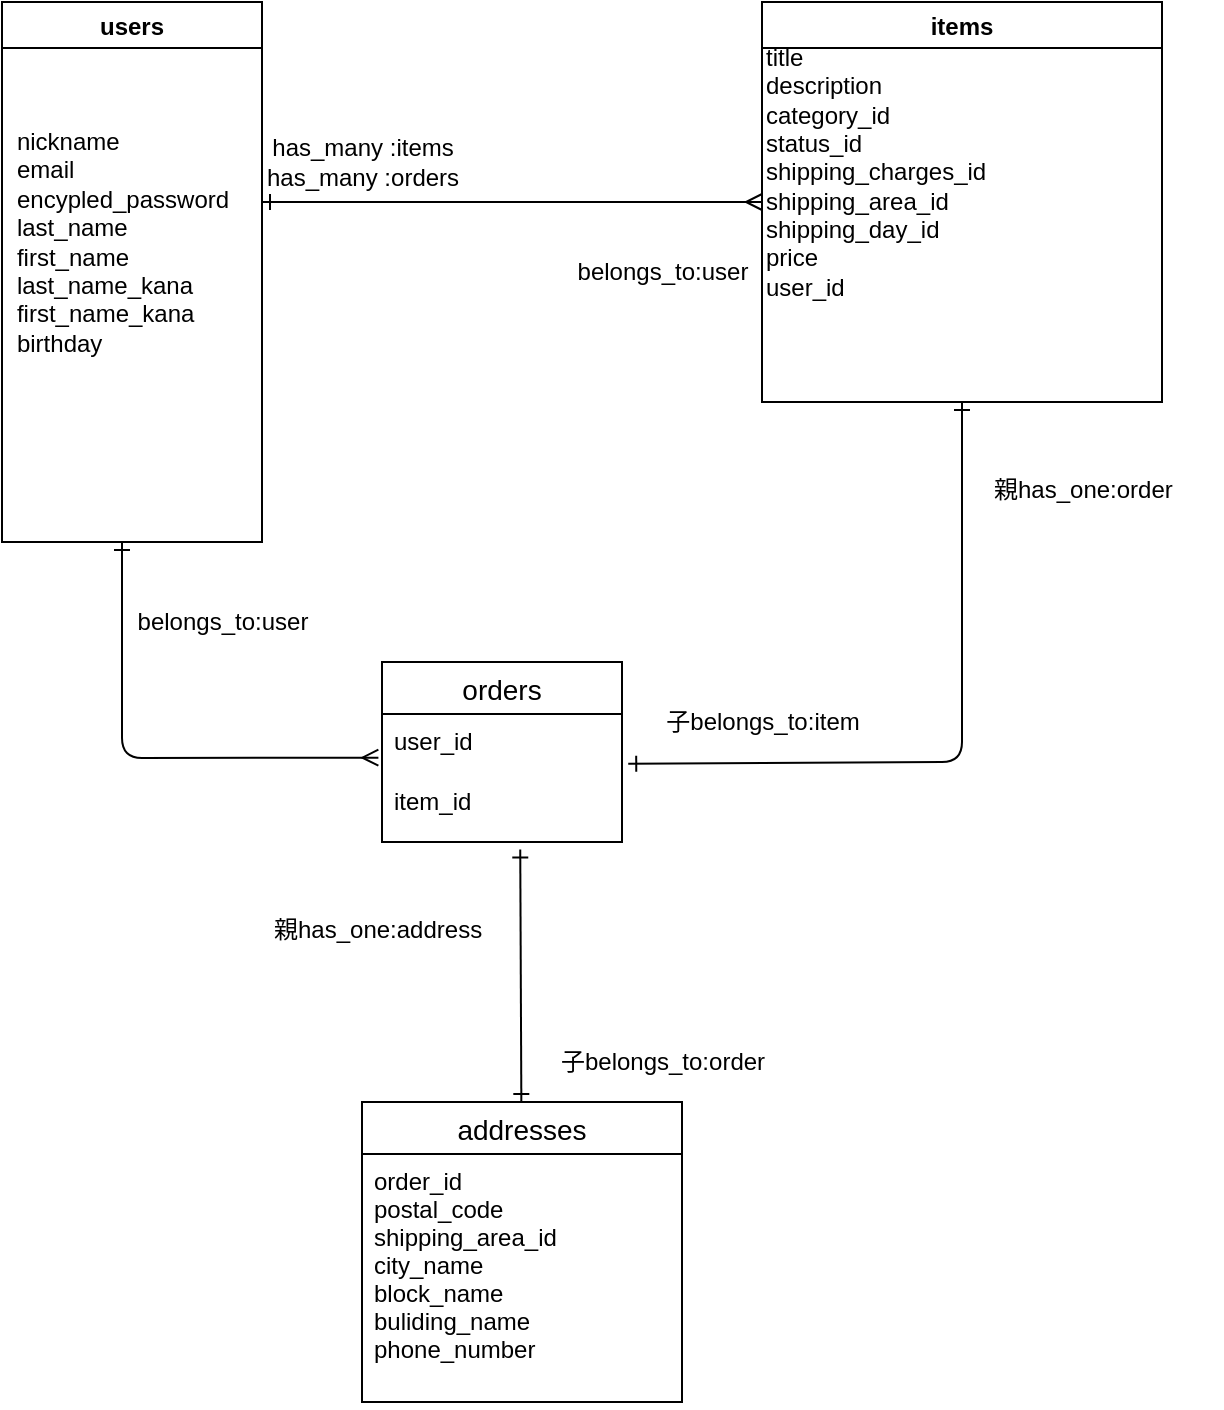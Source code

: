 <mxfile>
    <diagram id="1JlXUcEA9N3EgkqYeCAI" name="ページ1">
        <mxGraphModel dx="181" dy="342" grid="1" gridSize="10" guides="1" tooltips="1" connect="1" arrows="1" fold="1" page="1" pageScale="1" pageWidth="827" pageHeight="1169" math="0" shadow="0">
            <root>
                <mxCell id="0"/>
                <mxCell id="1" parent="0"/>
                <mxCell id="32" style="edgeStyle=none;html=1;entryX=0;entryY=0.5;entryDx=0;entryDy=0;endArrow=ERmany;endFill=0;startArrow=ERone;startFill=0;" edge="1" parent="1" target="13">
                    <mxGeometry relative="1" as="geometry">
                        <mxPoint x="150" y="440" as="sourcePoint"/>
                    </mxGeometry>
                </mxCell>
                <mxCell id="37" style="edgeStyle=none;html=1;entryX=-0.015;entryY=0.728;entryDx=0;entryDy=0;entryPerimeter=0;startArrow=ERone;startFill=0;endArrow=ERmany;endFill=0;" edge="1" parent="1" target="35">
                    <mxGeometry relative="1" as="geometry">
                        <mxPoint x="80" y="610" as="sourcePoint"/>
                        <Array as="points">
                            <mxPoint x="80" y="718"/>
                        </Array>
                    </mxGeometry>
                </mxCell>
                <mxCell id="11" value="users" style="swimlane;" parent="1" vertex="1">
                    <mxGeometry x="20" y="340" width="130" height="270" as="geometry"/>
                </mxCell>
                <mxCell id="12" value="&lt;div style=&quot;text-align: left&quot;&gt;&lt;span&gt;nickname&lt;/span&gt;&lt;/div&gt;&lt;div style=&quot;text-align: left&quot;&gt;&lt;span&gt;email&lt;/span&gt;&lt;/div&gt;&lt;div style=&quot;text-align: left&quot;&gt;&lt;span&gt;encypled_password&lt;/span&gt;&lt;/div&gt;&lt;div style=&quot;text-align: left&quot;&gt;&lt;span&gt;last_name&lt;/span&gt;&lt;/div&gt;&lt;div style=&quot;text-align: left&quot;&gt;&lt;span&gt;first_name&lt;/span&gt;&lt;/div&gt;&lt;div style=&quot;text-align: left&quot;&gt;&lt;span&gt;last_name_kana&lt;/span&gt;&lt;/div&gt;&lt;div style=&quot;text-align: left&quot;&gt;&lt;span&gt;first_name_kana&lt;/span&gt;&lt;/div&gt;&lt;div style=&quot;text-align: left&quot;&gt;&lt;span&gt;birthday&lt;/span&gt;&lt;/div&gt;" style="text;html=1;align=center;verticalAlign=middle;resizable=0;points=[];autosize=1;strokeColor=none;fillColor=none;" parent="11" vertex="1">
                    <mxGeometry y="60" width="120" height="120" as="geometry"/>
                </mxCell>
                <mxCell id="13" value="items" style="swimlane;" parent="1" vertex="1">
                    <mxGeometry x="400" y="340" width="200" height="200" as="geometry"/>
                </mxCell>
                <mxCell id="14" value="title&lt;br&gt;description&lt;br&gt;category_id&lt;br&gt;status_id&lt;br&gt;shipping_charges_id&lt;br&gt;shipping_area_id&lt;br&gt;shipping_day_id&lt;br&gt;price&lt;br&gt;user_id" style="text;html=1;align=left;verticalAlign=middle;resizable=0;points=[];autosize=1;strokeColor=none;fillColor=none;" parent="13" vertex="1">
                    <mxGeometry y="20" width="130" height="130" as="geometry"/>
                </mxCell>
                <mxCell id="33" value="orders" style="swimlane;fontStyle=0;childLayout=stackLayout;horizontal=1;startSize=26;horizontalStack=0;resizeParent=1;resizeParentMax=0;resizeLast=0;collapsible=1;marginBottom=0;align=center;fontSize=14;" vertex="1" parent="1">
                    <mxGeometry x="210" y="670" width="120" height="90" as="geometry"/>
                </mxCell>
                <mxCell id="35" value="user_id" style="text;strokeColor=none;fillColor=none;spacingLeft=4;spacingRight=4;overflow=hidden;rotatable=0;points=[[0,0.5],[1,0.5]];portConstraint=eastwest;fontSize=12;" vertex="1" parent="33">
                    <mxGeometry y="26" width="120" height="30" as="geometry"/>
                </mxCell>
                <mxCell id="36" value="item_id" style="text;strokeColor=none;fillColor=none;spacingLeft=4;spacingRight=4;overflow=hidden;rotatable=0;points=[[0,0.5],[1,0.5]];portConstraint=eastwest;fontSize=12;" vertex="1" parent="33">
                    <mxGeometry y="56" width="120" height="34" as="geometry"/>
                </mxCell>
                <mxCell id="39" style="edgeStyle=none;html=1;startArrow=ERone;startFill=0;endArrow=ERone;endFill=0;exitX=1.026;exitY=0.829;exitDx=0;exitDy=0;exitPerimeter=0;entryX=0.5;entryY=1;entryDx=0;entryDy=0;" edge="1" parent="1" source="35" target="13">
                    <mxGeometry relative="1" as="geometry">
                        <mxPoint x="520" y="610" as="targetPoint"/>
                        <mxPoint x="410" y="720" as="sourcePoint"/>
                        <Array as="points">
                            <mxPoint x="500" y="720"/>
                        </Array>
                    </mxGeometry>
                </mxCell>
                <mxCell id="41" value="親has_one:order&#10;" style="text;strokeColor=none;fillColor=none;spacingLeft=4;spacingRight=4;overflow=hidden;rotatable=0;points=[[0,0.5],[1,0.5]];portConstraint=eastwest;fontSize=12;" vertex="1" parent="1">
                    <mxGeometry x="510" y="570" width="120" height="30" as="geometry"/>
                </mxCell>
                <mxCell id="42" value="子belongs_to:item&lt;br&gt;" style="text;html=1;align=center;verticalAlign=middle;resizable=0;points=[];autosize=1;strokeColor=none;fillColor=none;" vertex="1" parent="1">
                    <mxGeometry x="345" y="690" width="110" height="20" as="geometry"/>
                </mxCell>
                <mxCell id="44" value="has_many :items&lt;br&gt;has_many :orders" style="text;html=1;align=center;verticalAlign=middle;resizable=0;points=[];autosize=1;strokeColor=none;fillColor=none;" vertex="1" parent="1">
                    <mxGeometry x="145" y="405" width="110" height="30" as="geometry"/>
                </mxCell>
                <mxCell id="45" value="belongs_to:user&lt;br&gt;" style="text;html=1;align=center;verticalAlign=middle;resizable=0;points=[];autosize=1;strokeColor=none;fillColor=none;" vertex="1" parent="1">
                    <mxGeometry x="80" y="640" width="100" height="20" as="geometry"/>
                </mxCell>
                <mxCell id="46" value="belongs_to:user&lt;br&gt;" style="text;html=1;align=center;verticalAlign=middle;resizable=0;points=[];autosize=1;strokeColor=none;fillColor=none;" vertex="1" parent="1">
                    <mxGeometry x="300" y="465" width="100" height="20" as="geometry"/>
                </mxCell>
                <mxCell id="58" style="edgeStyle=none;html=1;entryX=0.576;entryY=1.111;entryDx=0;entryDy=0;entryPerimeter=0;startArrow=ERone;startFill=0;endArrow=ERone;endFill=0;" edge="1" parent="1" source="54" target="36">
                    <mxGeometry relative="1" as="geometry"/>
                </mxCell>
                <mxCell id="54" value="addresses" style="swimlane;fontStyle=0;childLayout=stackLayout;horizontal=1;startSize=26;horizontalStack=0;resizeParent=1;resizeParentMax=0;resizeLast=0;collapsible=1;marginBottom=0;align=center;fontSize=14;" vertex="1" parent="1">
                    <mxGeometry x="200" y="890" width="160" height="150" as="geometry"/>
                </mxCell>
                <mxCell id="56" value="order_id&#10;postal_code&#10;shipping_area_id&#10;city_name&#10;block_name&#10;buliding_name&#10;phone_number" style="text;strokeColor=none;fillColor=none;spacingLeft=4;spacingRight=4;overflow=hidden;rotatable=0;points=[[0,0.5],[1,0.5]];portConstraint=eastwest;fontSize=12;" vertex="1" parent="54">
                    <mxGeometry y="26" width="160" height="124" as="geometry"/>
                </mxCell>
                <mxCell id="60" value="子belongs_to:order" style="text;html=1;align=center;verticalAlign=middle;resizable=0;points=[];autosize=1;strokeColor=none;fillColor=none;" vertex="1" parent="1">
                    <mxGeometry x="290" y="860" width="120" height="20" as="geometry"/>
                </mxCell>
                <mxCell id="61" value="親has_one:address" style="text;strokeColor=none;fillColor=none;spacingLeft=4;spacingRight=4;overflow=hidden;rotatable=0;points=[[0,0.5],[1,0.5]];portConstraint=eastwest;fontSize=12;" vertex="1" parent="1">
                    <mxGeometry x="150" y="790" width="120" height="30" as="geometry"/>
                </mxCell>
            </root>
        </mxGraphModel>
    </diagram>
</mxfile>